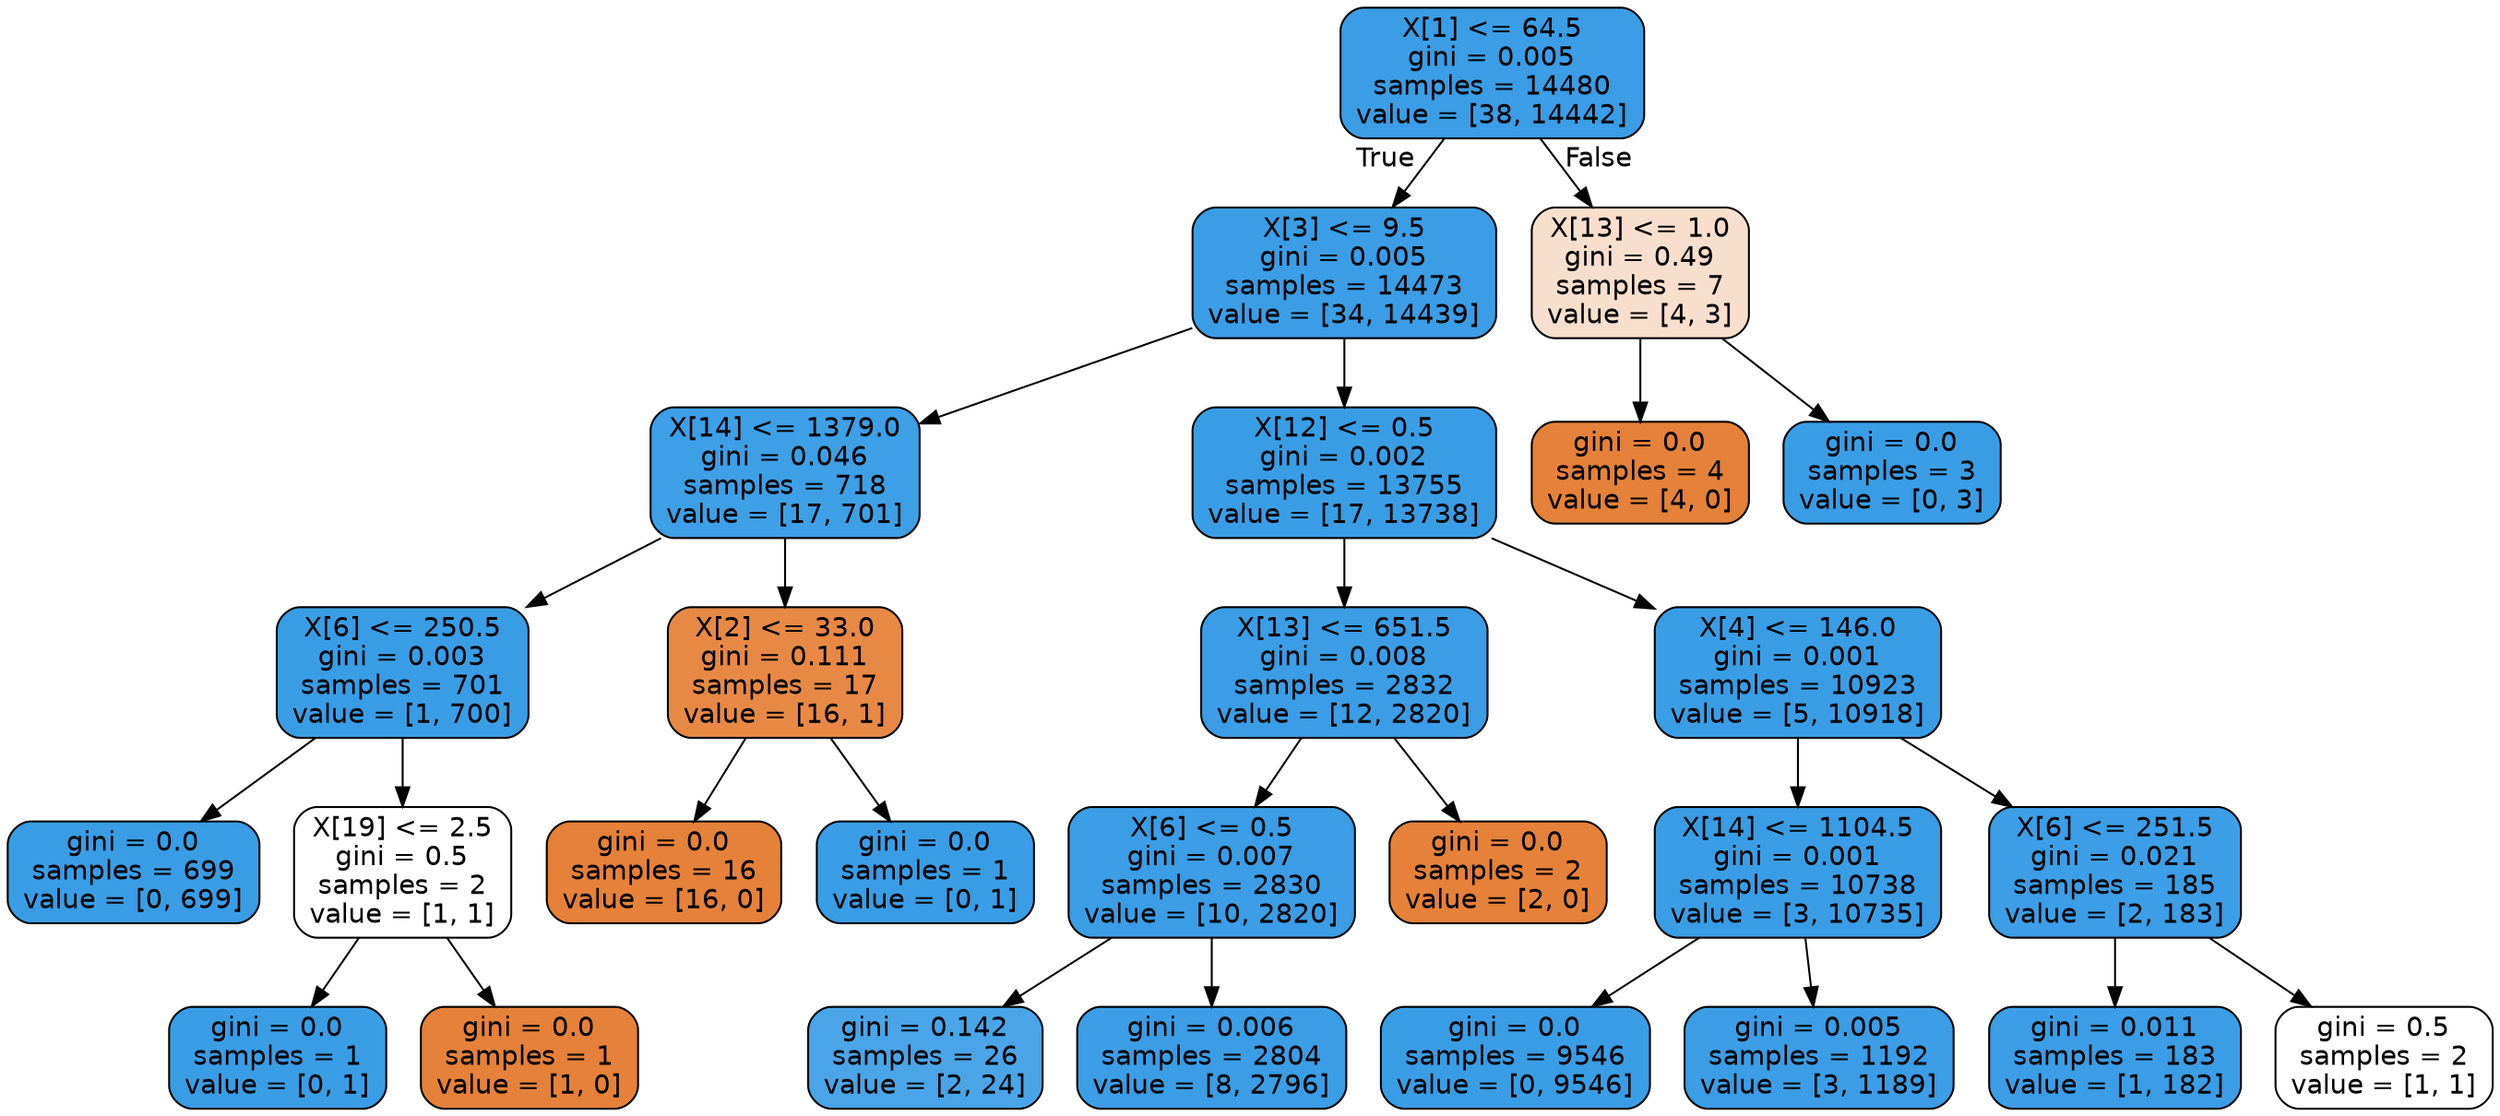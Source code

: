 digraph Tree {
node [shape=box, style="filled, rounded", color="black", fontname=helvetica] ;
edge [fontname=helvetica] ;
0 [label="X[1] <= 64.5\ngini = 0.005\nsamples = 14480\nvalue = [38, 14442]", fillcolor="#399de5fe"] ;
1 [label="X[3] <= 9.5\ngini = 0.005\nsamples = 14473\nvalue = [34, 14439]", fillcolor="#399de5fe"] ;
0 -> 1 [labeldistance=2.5, labelangle=45, headlabel="True"] ;
2 [label="X[14] <= 1379.0\ngini = 0.046\nsamples = 718\nvalue = [17, 701]", fillcolor="#399de5f9"] ;
1 -> 2 ;
3 [label="X[6] <= 250.5\ngini = 0.003\nsamples = 701\nvalue = [1, 700]", fillcolor="#399de5ff"] ;
2 -> 3 ;
4 [label="gini = 0.0\nsamples = 699\nvalue = [0, 699]", fillcolor="#399de5ff"] ;
3 -> 4 ;
5 [label="X[19] <= 2.5\ngini = 0.5\nsamples = 2\nvalue = [1, 1]", fillcolor="#e5813900"] ;
3 -> 5 ;
6 [label="gini = 0.0\nsamples = 1\nvalue = [0, 1]", fillcolor="#399de5ff"] ;
5 -> 6 ;
7 [label="gini = 0.0\nsamples = 1\nvalue = [1, 0]", fillcolor="#e58139ff"] ;
5 -> 7 ;
8 [label="X[2] <= 33.0\ngini = 0.111\nsamples = 17\nvalue = [16, 1]", fillcolor="#e58139ef"] ;
2 -> 8 ;
9 [label="gini = 0.0\nsamples = 16\nvalue = [16, 0]", fillcolor="#e58139ff"] ;
8 -> 9 ;
10 [label="gini = 0.0\nsamples = 1\nvalue = [0, 1]", fillcolor="#399de5ff"] ;
8 -> 10 ;
11 [label="X[12] <= 0.5\ngini = 0.002\nsamples = 13755\nvalue = [17, 13738]", fillcolor="#399de5ff"] ;
1 -> 11 ;
12 [label="X[13] <= 651.5\ngini = 0.008\nsamples = 2832\nvalue = [12, 2820]", fillcolor="#399de5fe"] ;
11 -> 12 ;
13 [label="X[6] <= 0.5\ngini = 0.007\nsamples = 2830\nvalue = [10, 2820]", fillcolor="#399de5fe"] ;
12 -> 13 ;
14 [label="gini = 0.142\nsamples = 26\nvalue = [2, 24]", fillcolor="#399de5ea"] ;
13 -> 14 ;
15 [label="gini = 0.006\nsamples = 2804\nvalue = [8, 2796]", fillcolor="#399de5fe"] ;
13 -> 15 ;
16 [label="gini = 0.0\nsamples = 2\nvalue = [2, 0]", fillcolor="#e58139ff"] ;
12 -> 16 ;
17 [label="X[4] <= 146.0\ngini = 0.001\nsamples = 10923\nvalue = [5, 10918]", fillcolor="#399de5ff"] ;
11 -> 17 ;
18 [label="X[14] <= 1104.5\ngini = 0.001\nsamples = 10738\nvalue = [3, 10735]", fillcolor="#399de5ff"] ;
17 -> 18 ;
19 [label="gini = 0.0\nsamples = 9546\nvalue = [0, 9546]", fillcolor="#399de5ff"] ;
18 -> 19 ;
20 [label="gini = 0.005\nsamples = 1192\nvalue = [3, 1189]", fillcolor="#399de5fe"] ;
18 -> 20 ;
21 [label="X[6] <= 251.5\ngini = 0.021\nsamples = 185\nvalue = [2, 183]", fillcolor="#399de5fc"] ;
17 -> 21 ;
22 [label="gini = 0.011\nsamples = 183\nvalue = [1, 182]", fillcolor="#399de5fe"] ;
21 -> 22 ;
23 [label="gini = 0.5\nsamples = 2\nvalue = [1, 1]", fillcolor="#e5813900"] ;
21 -> 23 ;
24 [label="X[13] <= 1.0\ngini = 0.49\nsamples = 7\nvalue = [4, 3]", fillcolor="#e5813940"] ;
0 -> 24 [labeldistance=2.5, labelangle=-45, headlabel="False"] ;
25 [label="gini = 0.0\nsamples = 4\nvalue = [4, 0]", fillcolor="#e58139ff"] ;
24 -> 25 ;
26 [label="gini = 0.0\nsamples = 3\nvalue = [0, 3]", fillcolor="#399de5ff"] ;
24 -> 26 ;
}